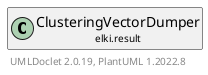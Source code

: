 @startuml
    remove .*\.(Instance|Par|Parameterizer|Factory)$
    set namespaceSeparator none
    hide empty fields
    hide empty methods

    class "<size:14>ClusteringVectorDumper.Par\n<size:10>elki.result" as elki.result.ClusteringVectorDumper.Par [[ClusteringVectorDumper.Par.html]] {
        {static} +OUT_ID: OptionID
        {static} +APPEND_ID: OptionID
        {static} +FORCE_LABEL_ID: OptionID
        -outputFile: Path
        -forceLabel: String
        -append: boolean
        +configure(Parameterization): void
        +make(): ClusteringVectorDumper
    }

    interface "<size:14>Parameterizer\n<size:10>elki.utilities.optionhandling" as elki.utilities.optionhandling.Parameterizer [[../utilities/optionhandling/Parameterizer.html]] {
        {abstract} +make(): Object
    }
    class "<size:14>ClusteringVectorDumper\n<size:10>elki.result" as elki.result.ClusteringVectorDumper [[ClusteringVectorDumper.html]]

    elki.utilities.optionhandling.Parameterizer <|.. elki.result.ClusteringVectorDumper.Par
    elki.result.ClusteringVectorDumper +-- elki.result.ClusteringVectorDumper.Par

    center footer UMLDoclet 2.0.19, PlantUML 1.2022.8
@enduml
